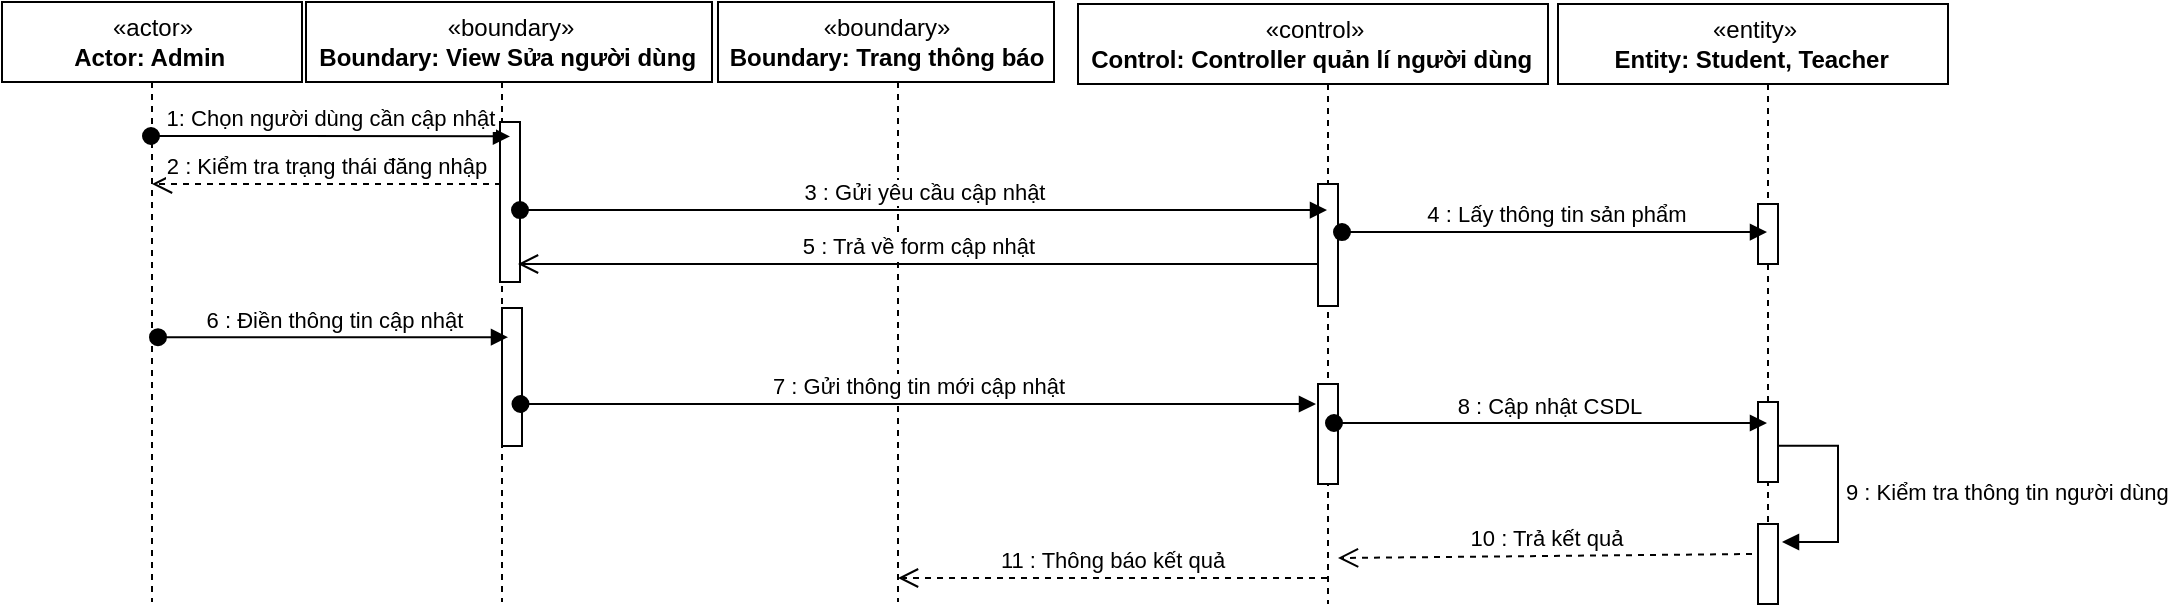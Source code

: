 <mxfile version="14.5.3" type="github">
  <diagram name="Page-1" id="13e1069c-82ec-6db2-03f1-153e76fe0fe0">
    <mxGraphModel dx="655" dy="428" grid="1" gridSize="10" guides="1" tooltips="1" connect="1" arrows="1" fold="1" page="1" pageScale="1" pageWidth="1100" pageHeight="850" background="#ffffff" math="0" shadow="0">
      <root>
        <mxCell id="0" />
        <mxCell id="1" parent="0" />
        <mxCell id="G0kBllWM4XBfNNBUBDi2-18" value=":Object" style="shape=umlLifeline;perimeter=lifelinePerimeter;whiteSpace=wrap;html=1;container=1;collapsible=0;recursiveResize=0;outlineConnect=0;" parent="1" vertex="1">
          <mxGeometry x="27" y="39" width="100" height="300" as="geometry" />
        </mxCell>
        <mxCell id="G0kBllWM4XBfNNBUBDi2-16" value="«actor»&lt;br&gt;&lt;b&gt;Actor: Admin&amp;nbsp;&lt;/b&gt;" style="html=1;" parent="1" vertex="1">
          <mxGeometry x="2" y="39" width="150" height="40" as="geometry" />
        </mxCell>
        <mxCell id="G0kBllWM4XBfNNBUBDi2-21" value=":Object" style="shape=umlLifeline;perimeter=lifelinePerimeter;whiteSpace=wrap;html=1;container=1;collapsible=0;recursiveResize=0;outlineConnect=0;" parent="1" vertex="1">
          <mxGeometry x="182" y="39" width="140" height="300" as="geometry" />
        </mxCell>
        <mxCell id="G0kBllWM4XBfNNBUBDi2-22" value="«boundary»&lt;br&gt;&lt;b&gt;Boundary: View Sửa người dùng&amp;nbsp;&lt;/b&gt;" style="html=1;" parent="G0kBllWM4XBfNNBUBDi2-21" vertex="1">
          <mxGeometry x="-28" width="203" height="40" as="geometry" />
        </mxCell>
        <mxCell id="G0kBllWM4XBfNNBUBDi2-32" value="" style="html=1;points=[];perimeter=orthogonalPerimeter;" parent="G0kBllWM4XBfNNBUBDi2-21" vertex="1">
          <mxGeometry x="69" y="60" width="10" height="80" as="geometry" />
        </mxCell>
        <mxCell id="DVAs7N8q5XkVekkUKqxM-5" value="" style="html=1;points=[];perimeter=orthogonalPerimeter;" parent="G0kBllWM4XBfNNBUBDi2-21" vertex="1">
          <mxGeometry x="70" y="153" width="10" height="69" as="geometry" />
        </mxCell>
        <mxCell id="G0kBllWM4XBfNNBUBDi2-26" value=":Object" style="shape=umlLifeline;perimeter=lifelinePerimeter;whiteSpace=wrap;html=1;container=1;collapsible=0;recursiveResize=0;outlineConnect=0;" parent="1" vertex="1">
          <mxGeometry x="375" y="39" width="150" height="300" as="geometry" />
        </mxCell>
        <mxCell id="G0kBllWM4XBfNNBUBDi2-27" value="«boundary»&lt;br&gt;&lt;b&gt;Boundary: Trang thông báo&lt;/b&gt;" style="html=1;" parent="G0kBllWM4XBfNNBUBDi2-26" vertex="1">
          <mxGeometry x="-15" width="168" height="40" as="geometry" />
        </mxCell>
        <mxCell id="G0kBllWM4XBfNNBUBDi2-28" value=":Object" style="shape=umlLifeline;perimeter=lifelinePerimeter;whiteSpace=wrap;html=1;container=1;collapsible=0;recursiveResize=0;outlineConnect=0;" parent="1" vertex="1">
          <mxGeometry x="555" y="40" width="220" height="300" as="geometry" />
        </mxCell>
        <mxCell id="G0kBllWM4XBfNNBUBDi2-29" value="«control»&lt;br&gt;&lt;b&gt;Control: Controller quản lí người dùng&amp;nbsp;&lt;/b&gt;" style="html=1;" parent="G0kBllWM4XBfNNBUBDi2-28" vertex="1">
          <mxGeometry x="-15" width="235" height="40" as="geometry" />
        </mxCell>
        <mxCell id="G0kBllWM4XBfNNBUBDi2-35" value="" style="html=1;points=[];perimeter=orthogonalPerimeter;" parent="G0kBllWM4XBfNNBUBDi2-28" vertex="1">
          <mxGeometry x="105" y="190" width="10" height="50" as="geometry" />
        </mxCell>
        <mxCell id="PuFkgoadRzGWJXXDr4ic-1" value="" style="html=1;points=[];perimeter=orthogonalPerimeter;" parent="G0kBllWM4XBfNNBUBDi2-28" vertex="1">
          <mxGeometry x="105" y="90" width="10" height="61" as="geometry" />
        </mxCell>
        <mxCell id="G0kBllWM4XBfNNBUBDi2-30" value=":Object" style="shape=umlLifeline;perimeter=lifelinePerimeter;whiteSpace=wrap;html=1;container=1;collapsible=0;recursiveResize=0;outlineConnect=0;" parent="1" vertex="1">
          <mxGeometry x="795" y="40" width="180" height="300" as="geometry" />
        </mxCell>
        <mxCell id="G0kBllWM4XBfNNBUBDi2-31" value="«entity»&lt;br&gt;&lt;b&gt;Entity: Student, Teacher&amp;nbsp;&lt;/b&gt;" style="html=1;" parent="G0kBllWM4XBfNNBUBDi2-30" vertex="1">
          <mxGeometry x="-15" width="195" height="40" as="geometry" />
        </mxCell>
        <mxCell id="G0kBllWM4XBfNNBUBDi2-37" value="" style="html=1;points=[];perimeter=orthogonalPerimeter;" parent="G0kBllWM4XBfNNBUBDi2-30" vertex="1">
          <mxGeometry x="85" y="199" width="10" height="40" as="geometry" />
        </mxCell>
        <mxCell id="PuFkgoadRzGWJXXDr4ic-4" value="" style="html=1;points=[];perimeter=orthogonalPerimeter;" parent="G0kBllWM4XBfNNBUBDi2-30" vertex="1">
          <mxGeometry x="85" y="100" width="10" height="30" as="geometry" />
        </mxCell>
        <mxCell id="G0kBllWM4XBfNNBUBDi2-23" value="1: Chọn người dùng cần cập nhật" style="html=1;verticalAlign=bottom;startArrow=oval;startFill=1;endArrow=block;startSize=8;entryX=0.5;entryY=0.09;entryDx=0;entryDy=0;entryPerimeter=0;" parent="1" target="G0kBllWM4XBfNNBUBDi2-32" edge="1">
          <mxGeometry width="60" relative="1" as="geometry">
            <mxPoint x="76.5" y="106" as="sourcePoint" />
            <mxPoint x="245.5" y="106" as="targetPoint" />
            <Array as="points">
              <mxPoint x="140" y="106" />
            </Array>
          </mxGeometry>
        </mxCell>
        <mxCell id="G0kBllWM4XBfNNBUBDi2-34" value="7 : Gửi thông tin mới cập nhật" style="html=1;verticalAlign=bottom;startArrow=oval;startFill=1;endArrow=block;startSize=8;exitX=1;exitY=0.65;exitDx=0;exitDy=0;exitPerimeter=0;entryX=-0.1;entryY=0.2;entryDx=0;entryDy=0;entryPerimeter=0;" parent="1" target="G0kBllWM4XBfNNBUBDi2-35" edge="1">
          <mxGeometry width="60" relative="1" as="geometry">
            <mxPoint x="261.25" y="240" as="sourcePoint" />
            <mxPoint x="638.75" y="240" as="targetPoint" />
          </mxGeometry>
        </mxCell>
        <mxCell id="G0kBllWM4XBfNNBUBDi2-36" value="8 : Cập nhật CSDL&amp;nbsp;" style="html=1;verticalAlign=bottom;startArrow=oval;startFill=1;endArrow=block;startSize=8;exitX=0.8;exitY=0.39;exitDx=0;exitDy=0;exitPerimeter=0;" parent="1" source="G0kBllWM4XBfNNBUBDi2-35" target="G0kBllWM4XBfNNBUBDi2-30" edge="1">
          <mxGeometry width="60" relative="1" as="geometry">
            <mxPoint x="540" y="220" as="sourcePoint" />
            <mxPoint x="600" y="220" as="targetPoint" />
          </mxGeometry>
        </mxCell>
        <mxCell id="G0kBllWM4XBfNNBUBDi2-40" value="" style="html=1;points=[];perimeter=orthogonalPerimeter;" parent="1" vertex="1">
          <mxGeometry x="880" y="300" width="10" height="40" as="geometry" />
        </mxCell>
        <mxCell id="G0kBllWM4XBfNNBUBDi2-41" value="9 : Kiểm tra thông tin người dùng" style="edgeStyle=orthogonalEdgeStyle;html=1;align=left;spacingLeft=2;endArrow=block;rounded=0;exitX=0.95;exitY=0.547;exitDx=0;exitDy=0;exitPerimeter=0;" parent="1" source="G0kBllWM4XBfNNBUBDi2-37" edge="1">
          <mxGeometry relative="1" as="geometry">
            <mxPoint x="932" y="259" as="sourcePoint" />
            <Array as="points">
              <mxPoint x="920" y="261" />
              <mxPoint x="920" y="309" />
            </Array>
            <mxPoint x="892" y="309" as="targetPoint" />
          </mxGeometry>
        </mxCell>
        <mxCell id="DVAs7N8q5XkVekkUKqxM-1" value="2 : Kiểm tra trạng thái đăng nhập" style="html=1;verticalAlign=bottom;endArrow=open;dashed=1;endSize=8;" parent="1" source="G0kBllWM4XBfNNBUBDi2-21" target="G0kBllWM4XBfNNBUBDi2-18" edge="1">
          <mxGeometry relative="1" as="geometry">
            <mxPoint x="240" y="230" as="sourcePoint" />
            <mxPoint x="340" y="230" as="targetPoint" />
            <Array as="points">
              <mxPoint x="190" y="130" />
            </Array>
          </mxGeometry>
        </mxCell>
        <mxCell id="DVAs7N8q5XkVekkUKqxM-6" value="5 : Trả về form cập nhật" style="html=1;verticalAlign=bottom;endArrow=open;endSize=8;" parent="1" edge="1">
          <mxGeometry relative="1" as="geometry">
            <mxPoint x="660" y="170" as="sourcePoint" />
            <mxPoint x="259.997" y="170" as="targetPoint" />
            <Array as="points">
              <mxPoint x="373.33" y="170" />
            </Array>
          </mxGeometry>
        </mxCell>
        <mxCell id="DVAs7N8q5XkVekkUKqxM-7" value="6 : Điền thông tin cập nhật" style="html=1;verticalAlign=bottom;startArrow=oval;startFill=1;endArrow=block;startSize=8;" parent="1" edge="1">
          <mxGeometry width="60" relative="1" as="geometry">
            <mxPoint x="80" y="206.58" as="sourcePoint" />
            <mxPoint x="255.0" y="206.58" as="targetPoint" />
            <Array as="points">
              <mxPoint x="143.5" y="206.58" />
            </Array>
          </mxGeometry>
        </mxCell>
        <mxCell id="DVAs7N8q5XkVekkUKqxM-8" value="10 : Trả kết quả" style="html=1;verticalAlign=bottom;endArrow=open;dashed=1;endSize=8;exitX=-0.3;exitY=0.375;exitDx=0;exitDy=0;exitPerimeter=0;" parent="1" source="G0kBllWM4XBfNNBUBDi2-40" edge="1">
          <mxGeometry relative="1" as="geometry">
            <mxPoint x="844.5" y="317" as="sourcePoint" />
            <mxPoint x="670" y="317" as="targetPoint" />
          </mxGeometry>
        </mxCell>
        <mxCell id="DVAs7N8q5XkVekkUKqxM-9" value="11 : Thông báo kết quả" style="html=1;verticalAlign=bottom;endArrow=open;dashed=1;endSize=8;" parent="1" source="G0kBllWM4XBfNNBUBDi2-28" edge="1">
          <mxGeometry relative="1" as="geometry">
            <mxPoint x="630" y="327" as="sourcePoint" />
            <mxPoint x="450" y="327" as="targetPoint" />
          </mxGeometry>
        </mxCell>
        <mxCell id="PuFkgoadRzGWJXXDr4ic-2" value="3 : Gửi yêu cầu cập nhật" style="html=1;verticalAlign=bottom;startArrow=oval;startFill=1;endArrow=block;startSize=8;exitX=0.9;exitY=0.243;exitDx=0;exitDy=0;exitPerimeter=0;" parent="1" edge="1">
          <mxGeometry width="60" relative="1" as="geometry">
            <mxPoint x="261" y="143.01" as="sourcePoint" />
            <mxPoint x="664.5" y="143.01" as="targetPoint" />
          </mxGeometry>
        </mxCell>
        <mxCell id="PuFkgoadRzGWJXXDr4ic-3" value="4 : Lấy thông tin sản phẩm" style="html=1;verticalAlign=bottom;startArrow=oval;startFill=1;endArrow=block;startSize=8;exitX=1.2;exitY=0.563;exitDx=0;exitDy=0;exitPerimeter=0;" parent="1" edge="1">
          <mxGeometry width="60" relative="1" as="geometry">
            <mxPoint x="672" y="154.04" as="sourcePoint" />
            <mxPoint x="884.5" y="154.04" as="targetPoint" />
          </mxGeometry>
        </mxCell>
      </root>
    </mxGraphModel>
  </diagram>
</mxfile>
